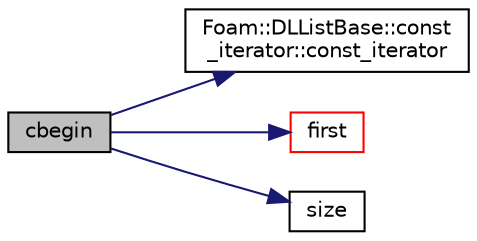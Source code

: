 digraph "cbegin"
{
  bgcolor="transparent";
  edge [fontname="Helvetica",fontsize="10",labelfontname="Helvetica",labelfontsize="10"];
  node [fontname="Helvetica",fontsize="10",shape=record];
  rankdir="LR";
  Node1 [label="cbegin",height=0.2,width=0.4,color="black", fillcolor="grey75", style="filled", fontcolor="black"];
  Node1 -> Node2 [color="midnightblue",fontsize="10",style="solid",fontname="Helvetica"];
  Node2 [label="Foam::DLListBase::const\l_iterator::const_iterator",height=0.2,width=0.4,color="black",URL="$a00343.html#aa6afd2fd1d98774e20aba6c20b0141e9",tooltip="Construct for a given DLListBase and link. "];
  Node1 -> Node3 [color="midnightblue",fontsize="10",style="solid",fontname="Helvetica"];
  Node3 [label="first",height=0.2,width=0.4,color="red",URL="$a00574.html#a1b50739737e954ea1286406305b23c3f",tooltip="Return first entry. "];
  Node1 -> Node4 [color="midnightblue",fontsize="10",style="solid",fontname="Helvetica"];
  Node4 [label="size",height=0.2,width=0.4,color="black",URL="$a00574.html#a723361dc2020160f5492e8fe2d09fa44",tooltip="Return number of elements in list. "];
}
